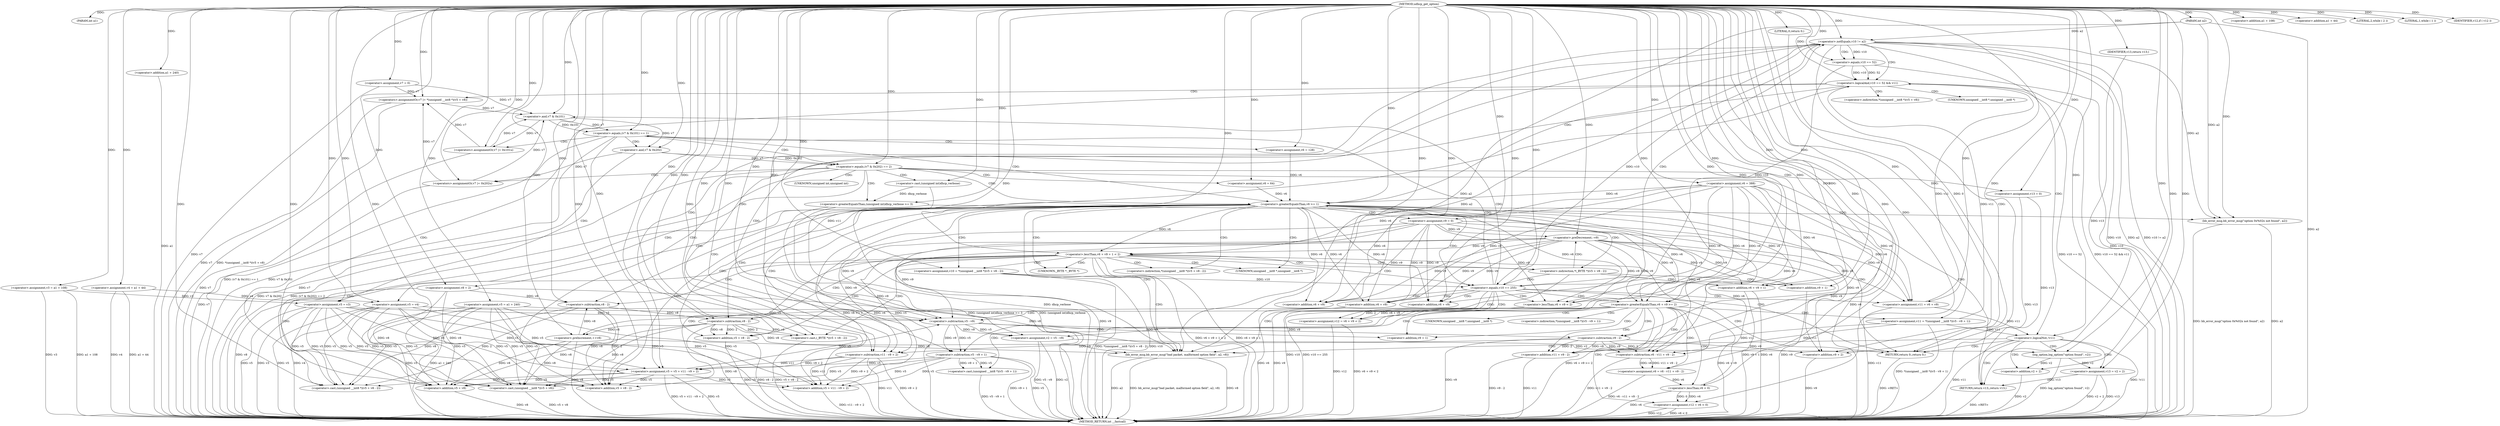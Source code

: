 digraph udhcp_get_option {  
"1000113" [label = "(METHOD,udhcp_get_option)" ]
"1000355" [label = "(METHOD_RETURN,int __fastcall)" ]
"1000114" [label = "(PARAM,int a1)" ]
"1000115" [label = "(PARAM,int a2)" ]
"1000129" [label = "(<operator>.assignment,v3 = a1 + 108)" ]
"1000131" [label = "(<operator>.addition,a1 + 108)" ]
"1000134" [label = "(<operator>.assignment,v4 = a1 + 44)" ]
"1000136" [label = "(<operator>.addition,a1 + 44)" ]
"1000139" [label = "(<operator>.assignment,v5 = a1 + 240)" ]
"1000141" [label = "(<operator>.addition,a1 + 240)" ]
"1000144" [label = "(<operator>.assignment,v6 = 388)" ]
"1000147" [label = "(<operator>.assignment,v7 = 0)" ]
"1000151" [label = "(LITERAL,2,while ( 2 ))" ]
"1000153" [label = "(<operator>.assignment,v8 = 2)" ]
"1000156" [label = "(<operator>.assignment,v9 = 0)" ]
"1000160" [label = "(LITERAL,1,while ( 1 ))" ]
"1000162" [label = "(<operator>.assignment,v10 = *(unsigned __int8 *)(v5 + v8 - 2))" ]
"1000165" [label = "(<operator>.cast,(unsigned __int8 *)(v5 + v8 - 2))" ]
"1000167" [label = "(<operator>.addition,v5 + v8 - 2)" ]
"1000169" [label = "(<operator>.subtraction,v8 - 2)" ]
"1000174" [label = "(<operator>.cast,(_BYTE *)(v5 + v8 - 2))" ]
"1000176" [label = "(<operator>.addition,v5 + v8 - 2)" ]
"1000178" [label = "(<operator>.subtraction,v8 - 2)" ]
"1000182" [label = "(<operator>.preDecrement,--v9)" ]
"1000184" [label = "(<operator>.preIncrement,++v8)" ]
"1000187" [label = "(<operator>.lessThan,v6 + v9 + 1 < 2)" ]
"1000188" [label = "(<operator>.addition,v6 + v9 + 1)" ]
"1000190" [label = "(<operator>.addition,v9 + 1)" ]
"1000196" [label = "(<operator>.equals,v10 == 255)" ]
"1000201" [label = "(<operator>.equals,(v7 & 0x101) == 1)" ]
"1000202" [label = "(<operator>.and,v7 & 0x101)" ]
"1000207" [label = "(<operators>.assignmentOr,v7 |= 0x101u)" ]
"1000210" [label = "(<operator>.assignment,v6 = 128)" ]
"1000213" [label = "(<operator>.assignment,v5 = v3)" ]
"1000218" [label = "(<operator>.equals,(v7 & 0x202) == 2)" ]
"1000219" [label = "(<operator>.and,v7 & 0x202)" ]
"1000224" [label = "(<operators>.assignmentOr,v7 |= 0x202u)" ]
"1000227" [label = "(<operator>.assignment,v6 = 64)" ]
"1000230" [label = "(<operator>.assignment,v5 = v4)" ]
"1000234" [label = "(<operator>.assignment,v13 = 0)" ]
"1000238" [label = "(<operator>.greaterEqualsThan,(unsigned int)dhcp_verbose >= 3)" ]
"1000239" [label = "(<operator>.cast,(unsigned int)dhcp_verbose)" ]
"1000243" [label = "(bb_error_msg,bb_error_msg(\"option 0x%02x not found\", a2))" ]
"1000248" [label = "(<operator>.assignment,v11 = v6 + v9)" ]
"1000250" [label = "(<operator>.addition,v6 + v9)" ]
"1000253" [label = "(<operator>.assignment,v12 = v6 + v9 < 2)" ]
"1000255" [label = "(<operator>.lessThan,v6 + v9 < 2)" ]
"1000256" [label = "(<operator>.addition,v6 + v9)" ]
"1000261" [label = "(<operator>.greaterEqualsThan,v6 + v9 >= 2)" ]
"1000262" [label = "(<operator>.addition,v6 + v9)" ]
"1000267" [label = "(<operator>.assignment,v2 = v5 - v9)" ]
"1000269" [label = "(<operator>.subtraction,v5 - v9)" ]
"1000272" [label = "(<operator>.assignment,v11 = *(unsigned __int8 *)(v5 - v9 + 1))" ]
"1000275" [label = "(<operator>.cast,(unsigned __int8 *)(v5 - v9 + 1))" ]
"1000277" [label = "(<operator>.subtraction,v5 - v9 + 1)" ]
"1000279" [label = "(<operator>.addition,v9 + 1)" ]
"1000282" [label = "(<operator>.assignment,v6 = v6 - v11 + v9 - 2)" ]
"1000284" [label = "(<operator>.subtraction,v6 - v11 + v9 - 2)" ]
"1000286" [label = "(<operator>.addition,v11 + v9 - 2)" ]
"1000288" [label = "(<operator>.subtraction,v9 - 2)" ]
"1000291" [label = "(<operator>.assignment,v12 = v6 < 0)" ]
"1000293" [label = "(<operator>.lessThan,v6 < 0)" ]
"1000297" [label = "(IDENTIFIER,v12,if ( v12 ))" ]
"1000300" [label = "(<operator>.notEquals,v10 != a2)" ]
"1000305" [label = "(<operator>.logicalAnd,v10 == 52 && v11)" ]
"1000306" [label = "(<operator>.equals,v10 == 52)" ]
"1000310" [label = "(<operators>.assignmentOr,v7 |= *(unsigned __int8 *)(v5 + v8))" ]
"1000313" [label = "(<operator>.cast,(unsigned __int8 *)(v5 + v8))" ]
"1000315" [label = "(<operator>.addition,v5 + v8)" ]
"1000318" [label = "(<operator>.assignment,v5 = v5 + v11 - v9 + 2)" ]
"1000320" [label = "(<operator>.addition,v5 + v11 - v9 + 2)" ]
"1000322" [label = "(<operator>.subtraction,v11 - v9 + 2)" ]
"1000324" [label = "(<operator>.addition,v9 + 2)" ]
"1000329" [label = "(<operator>.greaterEqualsThan,v6 >= 1)" ]
"1000335" [label = "(<operator>.logicalNot,!v11)" ]
"1000339" [label = "(bb_error_msg,bb_error_msg(\"bad packet, malformed option field\", a2, v8))" ]
"1000343" [label = "(RETURN,return 0;,return 0;)" ]
"1000344" [label = "(LITERAL,0,return 0;)" ]
"1000345" [label = "(log_option,log_option(\"option found\", v2))" ]
"1000348" [label = "(<operator>.assignment,v13 = v2 + 2)" ]
"1000350" [label = "(<operator>.addition,v2 + 2)" ]
"1000353" [label = "(RETURN,return v13;,return v13;)" ]
"1000354" [label = "(IDENTIFIER,v13,return v13;)" ]
"1000164" [label = "(<operator>.indirection,*(unsigned __int8 *)(v5 + v8 - 2))" ]
"1000166" [label = "(UNKNOWN,unsigned __int8 *,unsigned __int8 *)" ]
"1000173" [label = "(<operator>.indirection,*(_BYTE *)(v5 + v8 - 2))" ]
"1000175" [label = "(UNKNOWN,_BYTE *,_BYTE *)" ]
"1000240" [label = "(UNKNOWN,unsigned int,unsigned int)" ]
"1000274" [label = "(<operator>.indirection,*(unsigned __int8 *)(v5 - v9 + 1))" ]
"1000276" [label = "(UNKNOWN,unsigned __int8 *,unsigned __int8 *)" ]
"1000312" [label = "(<operator>.indirection,*(unsigned __int8 *)(v5 + v8))" ]
"1000314" [label = "(UNKNOWN,unsigned __int8 *,unsigned __int8 *)" ]
  "1000353" -> "1000355"  [ label = "DDG: <RET>"] 
  "1000343" -> "1000355"  [ label = "DDG: <RET>"] 
  "1000253" -> "1000355"  [ label = "DDG: v12"] 
  "1000288" -> "1000355"  [ label = "DDG: v9"] 
  "1000293" -> "1000355"  [ label = "DDG: v6"] 
  "1000162" -> "1000355"  [ label = "DDG: *(unsigned __int8 *)(v5 + v8 - 2)"] 
  "1000134" -> "1000355"  [ label = "DDG: a1 + 44"] 
  "1000243" -> "1000355"  [ label = "DDG: bb_error_msg(\"option 0x%02x not found\", a2)"] 
  "1000218" -> "1000355"  [ label = "DDG: (v7 & 0x202) == 2"] 
  "1000339" -> "1000355"  [ label = "DDG: v8"] 
  "1000190" -> "1000355"  [ label = "DDG: v9"] 
  "1000335" -> "1000355"  [ label = "DDG: !v11"] 
  "1000306" -> "1000355"  [ label = "DDG: v10"] 
  "1000320" -> "1000355"  [ label = "DDG: v11 - v9 + 2"] 
  "1000162" -> "1000355"  [ label = "DDG: v10"] 
  "1000324" -> "1000355"  [ label = "DDG: v9"] 
  "1000188" -> "1000355"  [ label = "DDG: v6"] 
  "1000238" -> "1000355"  [ label = "DDG: (unsigned int)dhcp_verbose"] 
  "1000329" -> "1000355"  [ label = "DDG: v6"] 
  "1000318" -> "1000355"  [ label = "DDG: v5"] 
  "1000267" -> "1000355"  [ label = "DDG: v5 - v9"] 
  "1000350" -> "1000355"  [ label = "DDG: v2"] 
  "1000141" -> "1000355"  [ label = "DDG: a1"] 
  "1000156" -> "1000355"  [ label = "DDG: v9"] 
  "1000176" -> "1000355"  [ label = "DDG: v8 - 2"] 
  "1000322" -> "1000355"  [ label = "DDG: v11"] 
  "1000219" -> "1000355"  [ label = "DDG: v7"] 
  "1000129" -> "1000355"  [ label = "DDG: v3"] 
  "1000318" -> "1000355"  [ label = "DDG: v5 + v11 - v9 + 2"] 
  "1000272" -> "1000355"  [ label = "DDG: *(unsigned __int8 *)(v5 - v9 + 1)"] 
  "1000300" -> "1000355"  [ label = "DDG: v10"] 
  "1000213" -> "1000355"  [ label = "DDG: v5"] 
  "1000239" -> "1000355"  [ label = "DDG: dhcp_verbose"] 
  "1000339" -> "1000355"  [ label = "DDG: a2"] 
  "1000300" -> "1000355"  [ label = "DDG: a2"] 
  "1000267" -> "1000355"  [ label = "DDG: v2"] 
  "1000291" -> "1000355"  [ label = "DDG: v12"] 
  "1000345" -> "1000355"  [ label = "DDG: log_option(\"option found\", v2)"] 
  "1000147" -> "1000355"  [ label = "DDG: v7"] 
  "1000188" -> "1000355"  [ label = "DDG: v9 + 1"] 
  "1000213" -> "1000355"  [ label = "DDG: v3"] 
  "1000275" -> "1000355"  [ label = "DDG: v5 - v9 + 1"] 
  "1000115" -> "1000355"  [ label = "DDG: a2"] 
  "1000262" -> "1000355"  [ label = "DDG: v6"] 
  "1000348" -> "1000355"  [ label = "DDG: v2 + 2"] 
  "1000291" -> "1000355"  [ label = "DDG: v6 < 0"] 
  "1000286" -> "1000355"  [ label = "DDG: v9 - 2"] 
  "1000230" -> "1000355"  [ label = "DDG: v4"] 
  "1000253" -> "1000355"  [ label = "DDG: v6 + v9 < 2"] 
  "1000184" -> "1000355"  [ label = "DDG: v8"] 
  "1000277" -> "1000355"  [ label = "DDG: v9 + 1"] 
  "1000129" -> "1000355"  [ label = "DDG: a1 + 108"] 
  "1000248" -> "1000355"  [ label = "DDG: v11"] 
  "1000261" -> "1000355"  [ label = "DDG: v6 + v9 >= 2"] 
  "1000224" -> "1000355"  [ label = "DDG: v7"] 
  "1000284" -> "1000355"  [ label = "DDG: v11 + v9 - 2"] 
  "1000286" -> "1000355"  [ label = "DDG: v11"] 
  "1000315" -> "1000355"  [ label = "DDG: v8"] 
  "1000348" -> "1000355"  [ label = "DDG: v13"] 
  "1000230" -> "1000355"  [ label = "DDG: v5"] 
  "1000310" -> "1000355"  [ label = "DDG: v7"] 
  "1000187" -> "1000355"  [ label = "DDG: v6 + v9 + 1"] 
  "1000313" -> "1000355"  [ label = "DDG: v5 + v8"] 
  "1000207" -> "1000355"  [ label = "DDG: v7"] 
  "1000134" -> "1000355"  [ label = "DDG: v4"] 
  "1000139" -> "1000355"  [ label = "DDG: a1 + 240"] 
  "1000305" -> "1000355"  [ label = "DDG: v10 == 52"] 
  "1000201" -> "1000355"  [ label = "DDG: (v7 & 0x101) == 1"] 
  "1000335" -> "1000355"  [ label = "DDG: v11"] 
  "1000300" -> "1000355"  [ label = "DDG: v10 != a2"] 
  "1000187" -> "1000355"  [ label = "DDG: v6 + v9 + 1 < 2"] 
  "1000329" -> "1000355"  [ label = "DDG: v6 >= 1"] 
  "1000176" -> "1000355"  [ label = "DDG: v5"] 
  "1000174" -> "1000355"  [ label = "DDG: v5 + v8 - 2"] 
  "1000178" -> "1000355"  [ label = "DDG: v8"] 
  "1000196" -> "1000355"  [ label = "DDG: v10 == 255"] 
  "1000339" -> "1000355"  [ label = "DDG: bb_error_msg(\"bad packet, malformed option field\", a2, v8)"] 
  "1000139" -> "1000355"  [ label = "DDG: v5"] 
  "1000277" -> "1000355"  [ label = "DDG: v5"] 
  "1000262" -> "1000355"  [ label = "DDG: v9"] 
  "1000144" -> "1000355"  [ label = "DDG: v6"] 
  "1000305" -> "1000355"  [ label = "DDG: v10 == 52 && v11"] 
  "1000282" -> "1000355"  [ label = "DDG: v6 - v11 + v9 - 2"] 
  "1000238" -> "1000355"  [ label = "DDG: (unsigned int)dhcp_verbose >= 3"] 
  "1000261" -> "1000355"  [ label = "DDG: v6 + v9"] 
  "1000201" -> "1000355"  [ label = "DDG: v7 & 0x101"] 
  "1000196" -> "1000355"  [ label = "DDG: v10"] 
  "1000153" -> "1000355"  [ label = "DDG: v8"] 
  "1000322" -> "1000355"  [ label = "DDG: v9 + 2"] 
  "1000243" -> "1000355"  [ label = "DDG: a2"] 
  "1000310" -> "1000355"  [ label = "DDG: *(unsigned __int8 *)(v5 + v8)"] 
  "1000234" -> "1000355"  [ label = "DDG: v13"] 
  "1000218" -> "1000355"  [ label = "DDG: v7 & 0x202"] 
  "1000113" -> "1000114"  [ label = "DDG: "] 
  "1000113" -> "1000115"  [ label = "DDG: "] 
  "1000113" -> "1000129"  [ label = "DDG: "] 
  "1000113" -> "1000131"  [ label = "DDG: "] 
  "1000113" -> "1000134"  [ label = "DDG: "] 
  "1000113" -> "1000136"  [ label = "DDG: "] 
  "1000113" -> "1000139"  [ label = "DDG: "] 
  "1000113" -> "1000141"  [ label = "DDG: "] 
  "1000113" -> "1000144"  [ label = "DDG: "] 
  "1000113" -> "1000147"  [ label = "DDG: "] 
  "1000113" -> "1000151"  [ label = "DDG: "] 
  "1000113" -> "1000153"  [ label = "DDG: "] 
  "1000113" -> "1000156"  [ label = "DDG: "] 
  "1000113" -> "1000160"  [ label = "DDG: "] 
  "1000113" -> "1000162"  [ label = "DDG: "] 
  "1000318" -> "1000165"  [ label = "DDG: v5"] 
  "1000213" -> "1000165"  [ label = "DDG: v5"] 
  "1000230" -> "1000165"  [ label = "DDG: v5"] 
  "1000139" -> "1000165"  [ label = "DDG: v5"] 
  "1000113" -> "1000165"  [ label = "DDG: "] 
  "1000169" -> "1000165"  [ label = "DDG: v8"] 
  "1000169" -> "1000165"  [ label = "DDG: 2"] 
  "1000318" -> "1000167"  [ label = "DDG: v5"] 
  "1000213" -> "1000167"  [ label = "DDG: v5"] 
  "1000230" -> "1000167"  [ label = "DDG: v5"] 
  "1000139" -> "1000167"  [ label = "DDG: v5"] 
  "1000113" -> "1000167"  [ label = "DDG: "] 
  "1000169" -> "1000167"  [ label = "DDG: v8"] 
  "1000169" -> "1000167"  [ label = "DDG: 2"] 
  "1000184" -> "1000169"  [ label = "DDG: v8"] 
  "1000153" -> "1000169"  [ label = "DDG: v8"] 
  "1000113" -> "1000169"  [ label = "DDG: "] 
  "1000113" -> "1000174"  [ label = "DDG: "] 
  "1000178" -> "1000174"  [ label = "DDG: v8"] 
  "1000178" -> "1000174"  [ label = "DDG: 2"] 
  "1000113" -> "1000176"  [ label = "DDG: "] 
  "1000178" -> "1000176"  [ label = "DDG: v8"] 
  "1000178" -> "1000176"  [ label = "DDG: 2"] 
  "1000169" -> "1000178"  [ label = "DDG: v8"] 
  "1000113" -> "1000178"  [ label = "DDG: "] 
  "1000156" -> "1000182"  [ label = "DDG: v9"] 
  "1000113" -> "1000182"  [ label = "DDG: "] 
  "1000178" -> "1000184"  [ label = "DDG: v8"] 
  "1000113" -> "1000184"  [ label = "DDG: "] 
  "1000144" -> "1000187"  [ label = "DDG: v6"] 
  "1000329" -> "1000187"  [ label = "DDG: v6"] 
  "1000113" -> "1000187"  [ label = "DDG: "] 
  "1000182" -> "1000187"  [ label = "DDG: v9"] 
  "1000144" -> "1000188"  [ label = "DDG: v6"] 
  "1000329" -> "1000188"  [ label = "DDG: v6"] 
  "1000113" -> "1000188"  [ label = "DDG: "] 
  "1000182" -> "1000188"  [ label = "DDG: v9"] 
  "1000182" -> "1000190"  [ label = "DDG: v9"] 
  "1000113" -> "1000190"  [ label = "DDG: "] 
  "1000306" -> "1000196"  [ label = "DDG: v10"] 
  "1000162" -> "1000196"  [ label = "DDG: v10"] 
  "1000113" -> "1000196"  [ label = "DDG: "] 
  "1000202" -> "1000201"  [ label = "DDG: v7"] 
  "1000202" -> "1000201"  [ label = "DDG: 0x101"] 
  "1000147" -> "1000202"  [ label = "DDG: v7"] 
  "1000224" -> "1000202"  [ label = "DDG: v7"] 
  "1000310" -> "1000202"  [ label = "DDG: v7"] 
  "1000207" -> "1000202"  [ label = "DDG: v7"] 
  "1000113" -> "1000202"  [ label = "DDG: "] 
  "1000113" -> "1000201"  [ label = "DDG: "] 
  "1000113" -> "1000207"  [ label = "DDG: "] 
  "1000202" -> "1000207"  [ label = "DDG: v7"] 
  "1000113" -> "1000210"  [ label = "DDG: "] 
  "1000129" -> "1000213"  [ label = "DDG: v3"] 
  "1000113" -> "1000213"  [ label = "DDG: "] 
  "1000219" -> "1000218"  [ label = "DDG: v7"] 
  "1000219" -> "1000218"  [ label = "DDG: 0x202"] 
  "1000202" -> "1000219"  [ label = "DDG: v7"] 
  "1000113" -> "1000219"  [ label = "DDG: "] 
  "1000113" -> "1000218"  [ label = "DDG: "] 
  "1000113" -> "1000224"  [ label = "DDG: "] 
  "1000219" -> "1000224"  [ label = "DDG: v7"] 
  "1000113" -> "1000227"  [ label = "DDG: "] 
  "1000134" -> "1000230"  [ label = "DDG: v4"] 
  "1000113" -> "1000230"  [ label = "DDG: "] 
  "1000113" -> "1000234"  [ label = "DDG: "] 
  "1000239" -> "1000238"  [ label = "DDG: dhcp_verbose"] 
  "1000113" -> "1000239"  [ label = "DDG: "] 
  "1000113" -> "1000238"  [ label = "DDG: "] 
  "1000113" -> "1000243"  [ label = "DDG: "] 
  "1000300" -> "1000243"  [ label = "DDG: a2"] 
  "1000115" -> "1000243"  [ label = "DDG: a2"] 
  "1000144" -> "1000248"  [ label = "DDG: v6"] 
  "1000329" -> "1000248"  [ label = "DDG: v6"] 
  "1000113" -> "1000248"  [ label = "DDG: "] 
  "1000156" -> "1000248"  [ label = "DDG: v9"] 
  "1000182" -> "1000248"  [ label = "DDG: v9"] 
  "1000144" -> "1000250"  [ label = "DDG: v6"] 
  "1000329" -> "1000250"  [ label = "DDG: v6"] 
  "1000113" -> "1000250"  [ label = "DDG: "] 
  "1000156" -> "1000250"  [ label = "DDG: v9"] 
  "1000182" -> "1000250"  [ label = "DDG: v9"] 
  "1000255" -> "1000253"  [ label = "DDG: v6 + v9"] 
  "1000255" -> "1000253"  [ label = "DDG: 2"] 
  "1000113" -> "1000253"  [ label = "DDG: "] 
  "1000113" -> "1000255"  [ label = "DDG: "] 
  "1000144" -> "1000255"  [ label = "DDG: v6"] 
  "1000329" -> "1000255"  [ label = "DDG: v6"] 
  "1000156" -> "1000255"  [ label = "DDG: v9"] 
  "1000182" -> "1000255"  [ label = "DDG: v9"] 
  "1000113" -> "1000256"  [ label = "DDG: "] 
  "1000144" -> "1000256"  [ label = "DDG: v6"] 
  "1000329" -> "1000256"  [ label = "DDG: v6"] 
  "1000156" -> "1000256"  [ label = "DDG: v9"] 
  "1000182" -> "1000256"  [ label = "DDG: v9"] 
  "1000113" -> "1000261"  [ label = "DDG: "] 
  "1000144" -> "1000261"  [ label = "DDG: v6"] 
  "1000329" -> "1000261"  [ label = "DDG: v6"] 
  "1000156" -> "1000261"  [ label = "DDG: v9"] 
  "1000182" -> "1000261"  [ label = "DDG: v9"] 
  "1000113" -> "1000262"  [ label = "DDG: "] 
  "1000144" -> "1000262"  [ label = "DDG: v6"] 
  "1000329" -> "1000262"  [ label = "DDG: v6"] 
  "1000156" -> "1000262"  [ label = "DDG: v9"] 
  "1000182" -> "1000262"  [ label = "DDG: v9"] 
  "1000269" -> "1000267"  [ label = "DDG: v5"] 
  "1000269" -> "1000267"  [ label = "DDG: v9"] 
  "1000113" -> "1000267"  [ label = "DDG: "] 
  "1000318" -> "1000269"  [ label = "DDG: v5"] 
  "1000213" -> "1000269"  [ label = "DDG: v5"] 
  "1000230" -> "1000269"  [ label = "DDG: v5"] 
  "1000139" -> "1000269"  [ label = "DDG: v5"] 
  "1000113" -> "1000269"  [ label = "DDG: "] 
  "1000156" -> "1000269"  [ label = "DDG: v9"] 
  "1000182" -> "1000269"  [ label = "DDG: v9"] 
  "1000113" -> "1000272"  [ label = "DDG: "] 
  "1000277" -> "1000275"  [ label = "DDG: v5"] 
  "1000277" -> "1000275"  [ label = "DDG: v9 + 1"] 
  "1000269" -> "1000277"  [ label = "DDG: v5"] 
  "1000113" -> "1000277"  [ label = "DDG: "] 
  "1000269" -> "1000277"  [ label = "DDG: v9"] 
  "1000269" -> "1000279"  [ label = "DDG: v9"] 
  "1000113" -> "1000279"  [ label = "DDG: "] 
  "1000284" -> "1000282"  [ label = "DDG: v6"] 
  "1000284" -> "1000282"  [ label = "DDG: v11 + v9 - 2"] 
  "1000113" -> "1000282"  [ label = "DDG: "] 
  "1000113" -> "1000284"  [ label = "DDG: "] 
  "1000144" -> "1000284"  [ label = "DDG: v6"] 
  "1000329" -> "1000284"  [ label = "DDG: v6"] 
  "1000272" -> "1000284"  [ label = "DDG: v11"] 
  "1000288" -> "1000284"  [ label = "DDG: v9"] 
  "1000288" -> "1000284"  [ label = "DDG: 2"] 
  "1000272" -> "1000286"  [ label = "DDG: v11"] 
  "1000113" -> "1000286"  [ label = "DDG: "] 
  "1000288" -> "1000286"  [ label = "DDG: v9"] 
  "1000288" -> "1000286"  [ label = "DDG: 2"] 
  "1000113" -> "1000288"  [ label = "DDG: "] 
  "1000269" -> "1000288"  [ label = "DDG: v9"] 
  "1000293" -> "1000291"  [ label = "DDG: v6"] 
  "1000293" -> "1000291"  [ label = "DDG: 0"] 
  "1000113" -> "1000291"  [ label = "DDG: "] 
  "1000282" -> "1000293"  [ label = "DDG: v6"] 
  "1000113" -> "1000293"  [ label = "DDG: "] 
  "1000113" -> "1000297"  [ label = "DDG: "] 
  "1000196" -> "1000300"  [ label = "DDG: v10"] 
  "1000113" -> "1000300"  [ label = "DDG: "] 
  "1000115" -> "1000300"  [ label = "DDG: a2"] 
  "1000306" -> "1000305"  [ label = "DDG: v10"] 
  "1000306" -> "1000305"  [ label = "DDG: 52"] 
  "1000300" -> "1000306"  [ label = "DDG: v10"] 
  "1000113" -> "1000306"  [ label = "DDG: "] 
  "1000248" -> "1000305"  [ label = "DDG: v11"] 
  "1000113" -> "1000305"  [ label = "DDG: "] 
  "1000272" -> "1000305"  [ label = "DDG: v11"] 
  "1000147" -> "1000310"  [ label = "DDG: v7"] 
  "1000224" -> "1000310"  [ label = "DDG: v7"] 
  "1000207" -> "1000310"  [ label = "DDG: v7"] 
  "1000113" -> "1000310"  [ label = "DDG: "] 
  "1000318" -> "1000313"  [ label = "DDG: v5"] 
  "1000213" -> "1000313"  [ label = "DDG: v5"] 
  "1000230" -> "1000313"  [ label = "DDG: v5"] 
  "1000139" -> "1000313"  [ label = "DDG: v5"] 
  "1000277" -> "1000313"  [ label = "DDG: v5"] 
  "1000113" -> "1000313"  [ label = "DDG: "] 
  "1000184" -> "1000313"  [ label = "DDG: v8"] 
  "1000178" -> "1000313"  [ label = "DDG: v8"] 
  "1000153" -> "1000313"  [ label = "DDG: v8"] 
  "1000318" -> "1000315"  [ label = "DDG: v5"] 
  "1000213" -> "1000315"  [ label = "DDG: v5"] 
  "1000230" -> "1000315"  [ label = "DDG: v5"] 
  "1000139" -> "1000315"  [ label = "DDG: v5"] 
  "1000277" -> "1000315"  [ label = "DDG: v5"] 
  "1000113" -> "1000315"  [ label = "DDG: "] 
  "1000184" -> "1000315"  [ label = "DDG: v8"] 
  "1000178" -> "1000315"  [ label = "DDG: v8"] 
  "1000153" -> "1000315"  [ label = "DDG: v8"] 
  "1000213" -> "1000318"  [ label = "DDG: v5"] 
  "1000230" -> "1000318"  [ label = "DDG: v5"] 
  "1000139" -> "1000318"  [ label = "DDG: v5"] 
  "1000277" -> "1000318"  [ label = "DDG: v5"] 
  "1000113" -> "1000318"  [ label = "DDG: "] 
  "1000322" -> "1000318"  [ label = "DDG: v11"] 
  "1000322" -> "1000318"  [ label = "DDG: v9 + 2"] 
  "1000318" -> "1000320"  [ label = "DDG: v5"] 
  "1000213" -> "1000320"  [ label = "DDG: v5"] 
  "1000230" -> "1000320"  [ label = "DDG: v5"] 
  "1000139" -> "1000320"  [ label = "DDG: v5"] 
  "1000277" -> "1000320"  [ label = "DDG: v5"] 
  "1000113" -> "1000320"  [ label = "DDG: "] 
  "1000322" -> "1000320"  [ label = "DDG: v11"] 
  "1000322" -> "1000320"  [ label = "DDG: v9 + 2"] 
  "1000305" -> "1000322"  [ label = "DDG: v11"] 
  "1000113" -> "1000322"  [ label = "DDG: "] 
  "1000288" -> "1000322"  [ label = "DDG: v9"] 
  "1000156" -> "1000322"  [ label = "DDG: v9"] 
  "1000182" -> "1000322"  [ label = "DDG: v9"] 
  "1000288" -> "1000324"  [ label = "DDG: v9"] 
  "1000113" -> "1000324"  [ label = "DDG: "] 
  "1000156" -> "1000324"  [ label = "DDG: v9"] 
  "1000182" -> "1000324"  [ label = "DDG: v9"] 
  "1000293" -> "1000329"  [ label = "DDG: v6"] 
  "1000210" -> "1000329"  [ label = "DDG: v6"] 
  "1000227" -> "1000329"  [ label = "DDG: v6"] 
  "1000113" -> "1000329"  [ label = "DDG: "] 
  "1000144" -> "1000329"  [ label = "DDG: v6"] 
  "1000248" -> "1000335"  [ label = "DDG: v11"] 
  "1000113" -> "1000335"  [ label = "DDG: "] 
  "1000272" -> "1000335"  [ label = "DDG: v11"] 
  "1000113" -> "1000339"  [ label = "DDG: "] 
  "1000300" -> "1000339"  [ label = "DDG: a2"] 
  "1000115" -> "1000339"  [ label = "DDG: a2"] 
  "1000184" -> "1000339"  [ label = "DDG: v8"] 
  "1000178" -> "1000339"  [ label = "DDG: v8"] 
  "1000153" -> "1000339"  [ label = "DDG: v8"] 
  "1000344" -> "1000343"  [ label = "DDG: 0"] 
  "1000113" -> "1000343"  [ label = "DDG: "] 
  "1000113" -> "1000344"  [ label = "DDG: "] 
  "1000113" -> "1000345"  [ label = "DDG: "] 
  "1000267" -> "1000345"  [ label = "DDG: v2"] 
  "1000345" -> "1000348"  [ label = "DDG: v2"] 
  "1000113" -> "1000348"  [ label = "DDG: "] 
  "1000345" -> "1000350"  [ label = "DDG: v2"] 
  "1000113" -> "1000350"  [ label = "DDG: "] 
  "1000354" -> "1000353"  [ label = "DDG: v13"] 
  "1000348" -> "1000353"  [ label = "DDG: v13"] 
  "1000234" -> "1000353"  [ label = "DDG: v13"] 
  "1000113" -> "1000354"  [ label = "DDG: "] 
  "1000173" -> "1000190"  [ label = "CDG: "] 
  "1000173" -> "1000188"  [ label = "CDG: "] 
  "1000173" -> "1000187"  [ label = "CDG: "] 
  "1000173" -> "1000184"  [ label = "CDG: "] 
  "1000173" -> "1000182"  [ label = "CDG: "] 
  "1000173" -> "1000196"  [ label = "CDG: "] 
  "1000187" -> "1000343"  [ label = "CDG: "] 
  "1000187" -> "1000339"  [ label = "CDG: "] 
  "1000187" -> "1000176"  [ label = "CDG: "] 
  "1000187" -> "1000175"  [ label = "CDG: "] 
  "1000187" -> "1000174"  [ label = "CDG: "] 
  "1000187" -> "1000173"  [ label = "CDG: "] 
  "1000187" -> "1000169"  [ label = "CDG: "] 
  "1000187" -> "1000167"  [ label = "CDG: "] 
  "1000187" -> "1000166"  [ label = "CDG: "] 
  "1000187" -> "1000165"  [ label = "CDG: "] 
  "1000187" -> "1000164"  [ label = "CDG: "] 
  "1000187" -> "1000162"  [ label = "CDG: "] 
  "1000187" -> "1000178"  [ label = "CDG: "] 
  "1000187" -> "1000196"  [ label = "CDG: "] 
  "1000196" -> "1000202"  [ label = "CDG: "] 
  "1000196" -> "1000201"  [ label = "CDG: "] 
  "1000196" -> "1000256"  [ label = "CDG: "] 
  "1000196" -> "1000255"  [ label = "CDG: "] 
  "1000196" -> "1000253"  [ label = "CDG: "] 
  "1000196" -> "1000250"  [ label = "CDG: "] 
  "1000196" -> "1000248"  [ label = "CDG: "] 
  "1000196" -> "1000262"  [ label = "CDG: "] 
  "1000196" -> "1000261"  [ label = "CDG: "] 
  "1000196" -> "1000300"  [ label = "CDG: "] 
  "1000196" -> "1000343"  [ label = "CDG: "] 
  "1000196" -> "1000339"  [ label = "CDG: "] 
  "1000201" -> "1000207"  [ label = "CDG: "] 
  "1000201" -> "1000219"  [ label = "CDG: "] 
  "1000201" -> "1000218"  [ label = "CDG: "] 
  "1000201" -> "1000213"  [ label = "CDG: "] 
  "1000201" -> "1000210"  [ label = "CDG: "] 
  "1000201" -> "1000329"  [ label = "CDG: "] 
  "1000218" -> "1000224"  [ label = "CDG: "] 
  "1000218" -> "1000240"  [ label = "CDG: "] 
  "1000218" -> "1000239"  [ label = "CDG: "] 
  "1000218" -> "1000238"  [ label = "CDG: "] 
  "1000218" -> "1000234"  [ label = "CDG: "] 
  "1000218" -> "1000230"  [ label = "CDG: "] 
  "1000218" -> "1000227"  [ label = "CDG: "] 
  "1000218" -> "1000329"  [ label = "CDG: "] 
  "1000218" -> "1000353"  [ label = "CDG: "] 
  "1000238" -> "1000243"  [ label = "CDG: "] 
  "1000261" -> "1000272"  [ label = "CDG: "] 
  "1000261" -> "1000269"  [ label = "CDG: "] 
  "1000261" -> "1000267"  [ label = "CDG: "] 
  "1000261" -> "1000288"  [ label = "CDG: "] 
  "1000261" -> "1000286"  [ label = "CDG: "] 
  "1000261" -> "1000284"  [ label = "CDG: "] 
  "1000261" -> "1000282"  [ label = "CDG: "] 
  "1000261" -> "1000279"  [ label = "CDG: "] 
  "1000261" -> "1000277"  [ label = "CDG: "] 
  "1000261" -> "1000276"  [ label = "CDG: "] 
  "1000261" -> "1000275"  [ label = "CDG: "] 
  "1000261" -> "1000274"  [ label = "CDG: "] 
  "1000261" -> "1000293"  [ label = "CDG: "] 
  "1000261" -> "1000291"  [ label = "CDG: "] 
  "1000300" -> "1000320"  [ label = "CDG: "] 
  "1000300" -> "1000318"  [ label = "CDG: "] 
  "1000300" -> "1000306"  [ label = "CDG: "] 
  "1000300" -> "1000305"  [ label = "CDG: "] 
  "1000300" -> "1000335"  [ label = "CDG: "] 
  "1000300" -> "1000329"  [ label = "CDG: "] 
  "1000300" -> "1000324"  [ label = "CDG: "] 
  "1000300" -> "1000322"  [ label = "CDG: "] 
  "1000305" -> "1000315"  [ label = "CDG: "] 
  "1000305" -> "1000314"  [ label = "CDG: "] 
  "1000305" -> "1000313"  [ label = "CDG: "] 
  "1000305" -> "1000312"  [ label = "CDG: "] 
  "1000305" -> "1000310"  [ label = "CDG: "] 
  "1000329" -> "1000343"  [ label = "CDG: "] 
  "1000329" -> "1000339"  [ label = "CDG: "] 
  "1000329" -> "1000156"  [ label = "CDG: "] 
  "1000329" -> "1000153"  [ label = "CDG: "] 
  "1000329" -> "1000176"  [ label = "CDG: "] 
  "1000329" -> "1000175"  [ label = "CDG: "] 
  "1000329" -> "1000174"  [ label = "CDG: "] 
  "1000329" -> "1000173"  [ label = "CDG: "] 
  "1000329" -> "1000169"  [ label = "CDG: "] 
  "1000329" -> "1000167"  [ label = "CDG: "] 
  "1000329" -> "1000166"  [ label = "CDG: "] 
  "1000329" -> "1000165"  [ label = "CDG: "] 
  "1000329" -> "1000164"  [ label = "CDG: "] 
  "1000329" -> "1000162"  [ label = "CDG: "] 
  "1000329" -> "1000178"  [ label = "CDG: "] 
  "1000329" -> "1000196"  [ label = "CDG: "] 
  "1000335" -> "1000350"  [ label = "CDG: "] 
  "1000335" -> "1000348"  [ label = "CDG: "] 
  "1000335" -> "1000345"  [ label = "CDG: "] 
  "1000335" -> "1000343"  [ label = "CDG: "] 
  "1000335" -> "1000339"  [ label = "CDG: "] 
  "1000335" -> "1000353"  [ label = "CDG: "] 
}
